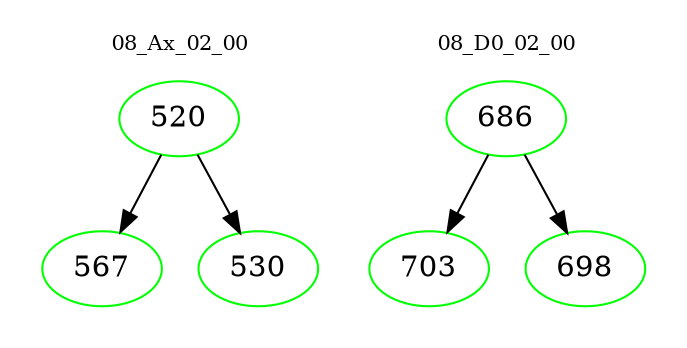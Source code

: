 digraph{
subgraph cluster_0 {
color = white
label = "08_Ax_02_00";
fontsize=10;
T0_520 [label="520", color="green"]
T0_520 -> T0_567 [color="black"]
T0_567 [label="567", color="green"]
T0_520 -> T0_530 [color="black"]
T0_530 [label="530", color="green"]
}
subgraph cluster_1 {
color = white
label = "08_D0_02_00";
fontsize=10;
T1_686 [label="686", color="green"]
T1_686 -> T1_703 [color="black"]
T1_703 [label="703", color="green"]
T1_686 -> T1_698 [color="black"]
T1_698 [label="698", color="green"]
}
}
